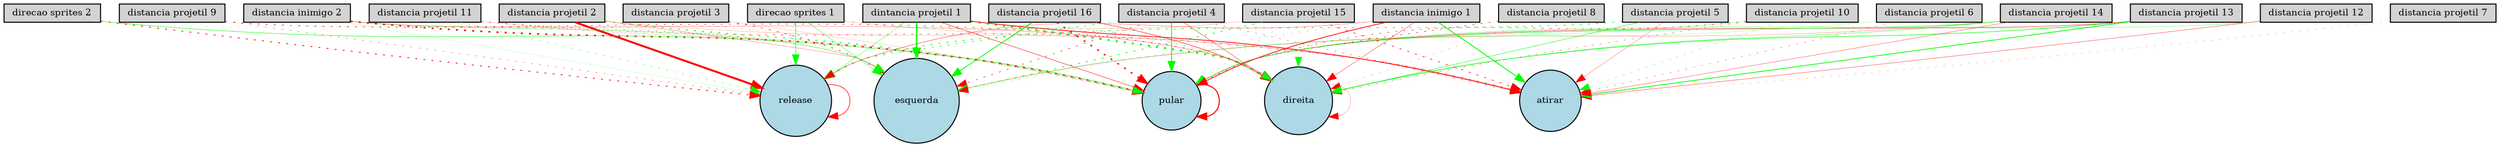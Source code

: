 digraph {
	node [fontsize=9 height=0.2 shape=circle width=0.2]
	"dintancia projetil 1" [fillcolor=lightgray shape=box style=filled]
	"distancia projetil 2" [fillcolor=lightgray shape=box style=filled]
	"distancia projetil 3" [fillcolor=lightgray shape=box style=filled]
	"distancia projetil 4" [fillcolor=lightgray shape=box style=filled]
	"distancia projetil 5" [fillcolor=lightgray shape=box style=filled]
	"distancia projetil 6" [fillcolor=lightgray shape=box style=filled]
	"distancia projetil 7" [fillcolor=lightgray shape=box style=filled]
	"distancia projetil 8" [fillcolor=lightgray shape=box style=filled]
	"distancia projetil 9" [fillcolor=lightgray shape=box style=filled]
	"distancia projetil 10" [fillcolor=lightgray shape=box style=filled]
	"distancia projetil 11" [fillcolor=lightgray shape=box style=filled]
	"distancia projetil 12" [fillcolor=lightgray shape=box style=filled]
	"distancia projetil 13" [fillcolor=lightgray shape=box style=filled]
	"distancia projetil 14" [fillcolor=lightgray shape=box style=filled]
	"distancia projetil 15" [fillcolor=lightgray shape=box style=filled]
	"distancia projetil 16" [fillcolor=lightgray shape=box style=filled]
	"distancia inimigo 1" [fillcolor=lightgray shape=box style=filled]
	"distancia inimigo 2" [fillcolor=lightgray shape=box style=filled]
	"direcao sprites 1" [fillcolor=lightgray shape=box style=filled]
	"direcao sprites 2" [fillcolor=lightgray shape=box style=filled]
	esquerda [fillcolor=lightblue style=filled]
	direita [fillcolor=lightblue style=filled]
	pular [fillcolor=lightblue style=filled]
	atirar [fillcolor=lightblue style=filled]
	release [fillcolor=lightblue style=filled]
	"direcao sprites 2" -> pular [color=green penwidth=0.410243528592 style=solid]
	"distancia projetil 10" -> pular [color=red penwidth=0.430870487461 style=dotted]
	"dintancia projetil 1" -> esquerda [color=green penwidth=1.24100233367 style=solid]
	"direcao sprites 1" -> atirar [color=red penwidth=0.11002748434 style=solid]
	"distancia inimigo 1" -> esquerda [color=red penwidth=0.145738571863 style=dotted]
	"dintancia projetil 1" -> release [color=green penwidth=0.27261616243 style=solid]
	"distancia projetil 15" -> pular [color=green penwidth=0.238506989067 style=dotted]
	"distancia projetil 4" -> pular [color=green penwidth=0.786281343268 style=solid]
	"distancia inimigo 2" -> direita [color=red penwidth=0.221891452681 style=solid]
	"distancia projetil 13" -> atirar [color=green penwidth=0.74178536321 style=solid]
	"distancia projetil 8" -> direita [color=red penwidth=0.160708125826 style=dotted]
	"distancia inimigo 1" -> direita [color=red penwidth=0.288215822293 style=solid]
	"distancia projetil 2" -> esquerda [color=red penwidth=0.200895823419 style=solid]
	"distancia projetil 10" -> atirar [color=green penwidth=0.250733558364 style=dotted]
	"dintancia projetil 1" -> direita [color=green penwidth=1.92973401602 style=dotted]
	"distancia projetil 5" -> direita [color=green penwidth=0.396121609022 style=solid]
	"distancia projetil 11" -> esquerda [color=red penwidth=0.176436195664 style=dotted]
	"distancia projetil 14" -> pular [color=green penwidth=0.440482995588 style=solid]
	"distancia inimigo 1" -> atirar [color=green penwidth=0.833141928435 style=solid]
	release -> release [color=red penwidth=0.557606865642 style=solid]
	"distancia projetil 15" -> direita [color=green penwidth=0.156287966285 style=dotted]
	"distancia projetil 4" -> atirar [color=red penwidth=0.297337126043 style=dotted]
	"distancia projetil 13" -> pular [color=red penwidth=0.348365323345 style=solid]
	"distancia projetil 16" -> esquerda [color=green penwidth=0.776255477982 style=solid]
	"distancia projetil 5" -> release [color=green penwidth=0.700589007426 style=dotted]
	"distancia projetil 8" -> pular [color=red penwidth=0.489716859085 style=dotted]
	"distancia projetil 9" -> direita [color=red penwidth=0.458819965323 style=dotted]
	"distancia projetil 3" -> pular [color=red penwidth=0.106871740523 style=solid]
	"distancia inimigo 2" -> pular [color=red penwidth=1.53161736381 style=dotted]
	"distancia projetil 10" -> esquerda [color=green penwidth=0.191567624553 style=solid]
	"distancia projetil 15" -> release [color=red penwidth=0.141049181818 style=solid]
	"direcao sprites 1" -> direita [color=green penwidth=0.393666778242 style=dotted]
	"distancia projetil 2" -> pular [color=green penwidth=0.854521011119 style=dotted]
	"distancia projetil 14" -> atirar [color=red penwidth=0.264406847867 style=solid]
	"distancia inimigo 1" -> pular [color=red penwidth=0.723678841232 style=solid]
	"direcao sprites 2" -> esquerda [color=green penwidth=0.147443487617 style=dotted]
	pular -> pular [color=red penwidth=1.00134665989 style=solid]
	"distancia projetil 12" -> pular [color=green penwidth=0.234484571209 style=solid]
	"distancia projetil 15" -> esquerda [color=green penwidth=0.706895961535 style=dotted]
	"dintancia projetil 1" -> pular [color=red penwidth=0.396167571556 style=solid]
	"distancia projetil 11" -> atirar [color=red penwidth=0.403149333513 style=dotted]
	"distancia projetil 16" -> direita [color=red penwidth=0.431499954 style=solid]
	"direcao sprites 2" -> release [color=red penwidth=0.722093100322 style=dotted]
	"distancia projetil 9" -> esquerda [color=red penwidth=0.273650685551 style=dotted]
	"distancia inimigo 1" -> release [color=red penwidth=0.22733717245 style=solid]
	"distancia projetil 4" -> esquerda [color=red penwidth=0.459683593653 style=dotted]
	"distancia projetil 10" -> direita [color=red penwidth=0.279940090432 style=dotted]
	"distancia projetil 13" -> direita [color=green penwidth=0.512085679962 style=solid]
	"distancia projetil 5" -> atirar [color=red penwidth=0.197157842037 style=solid]
	"direcao sprites 1" -> esquerda [color=green penwidth=0.300836032229 style=solid]
	"distancia projetil 9" -> release [color=red penwidth=0.267392720378 style=dotted]
	"distancia projetil 14" -> esquerda [color=red penwidth=0.164652281715 style=solid]
	"distancia projetil 4" -> release [color=green penwidth=0.558133600847 style=dotted]
	"distancia projetil 12" -> atirar [color=red penwidth=0.299764210231 style=solid]
	"dintancia projetil 1" -> atirar [color=red penwidth=0.714066881603 style=solid]
	"distancia inimigo 2" -> release [color=green penwidth=0.102290453731 style=solid]
	"distancia projetil 7" -> atirar [color=red penwidth=0.146357282306 style=dotted]
	"distancia projetil 11" -> pular [color=red penwidth=0.111233660717 style=solid]
	"distancia projetil 16" -> pular [color=red penwidth=1.30462153497 style=dotted]
	"distancia projetil 3" -> esquerda [color=red penwidth=0.547576549408 style=dotted]
	direita -> direita [color=red penwidth=0.170641059893 style=solid]
	"distancia projetil 2" -> atirar [color=red penwidth=0.12949736489 style=solid]
	"distancia projetil 15" -> atirar [color=red penwidth=0.604144597832 style=dotted]
	"distancia projetil 4" -> direita [color=red penwidth=0.317525176827 style=solid]
	"distancia inimigo 2" -> esquerda [color=green penwidth=0.283410242868 style=solid]
	"distancia projetil 6" -> atirar [color=red penwidth=0.27020332003 style=dotted]
	"distancia projetil 6" -> esquerda [color=green penwidth=0.129345103386 style=solid]
	"distancia projetil 2" -> release [color=red penwidth=1.929161437 style=solid]
	"distancia projetil 11" -> release [color=green penwidth=0.303156515702 style=dotted]
	"direcao sprites 1" -> release [color=green penwidth=0.478501379884 style=solid]
	"distancia projetil 14" -> direita [color=green penwidth=0.278999315991 style=solid]
}
